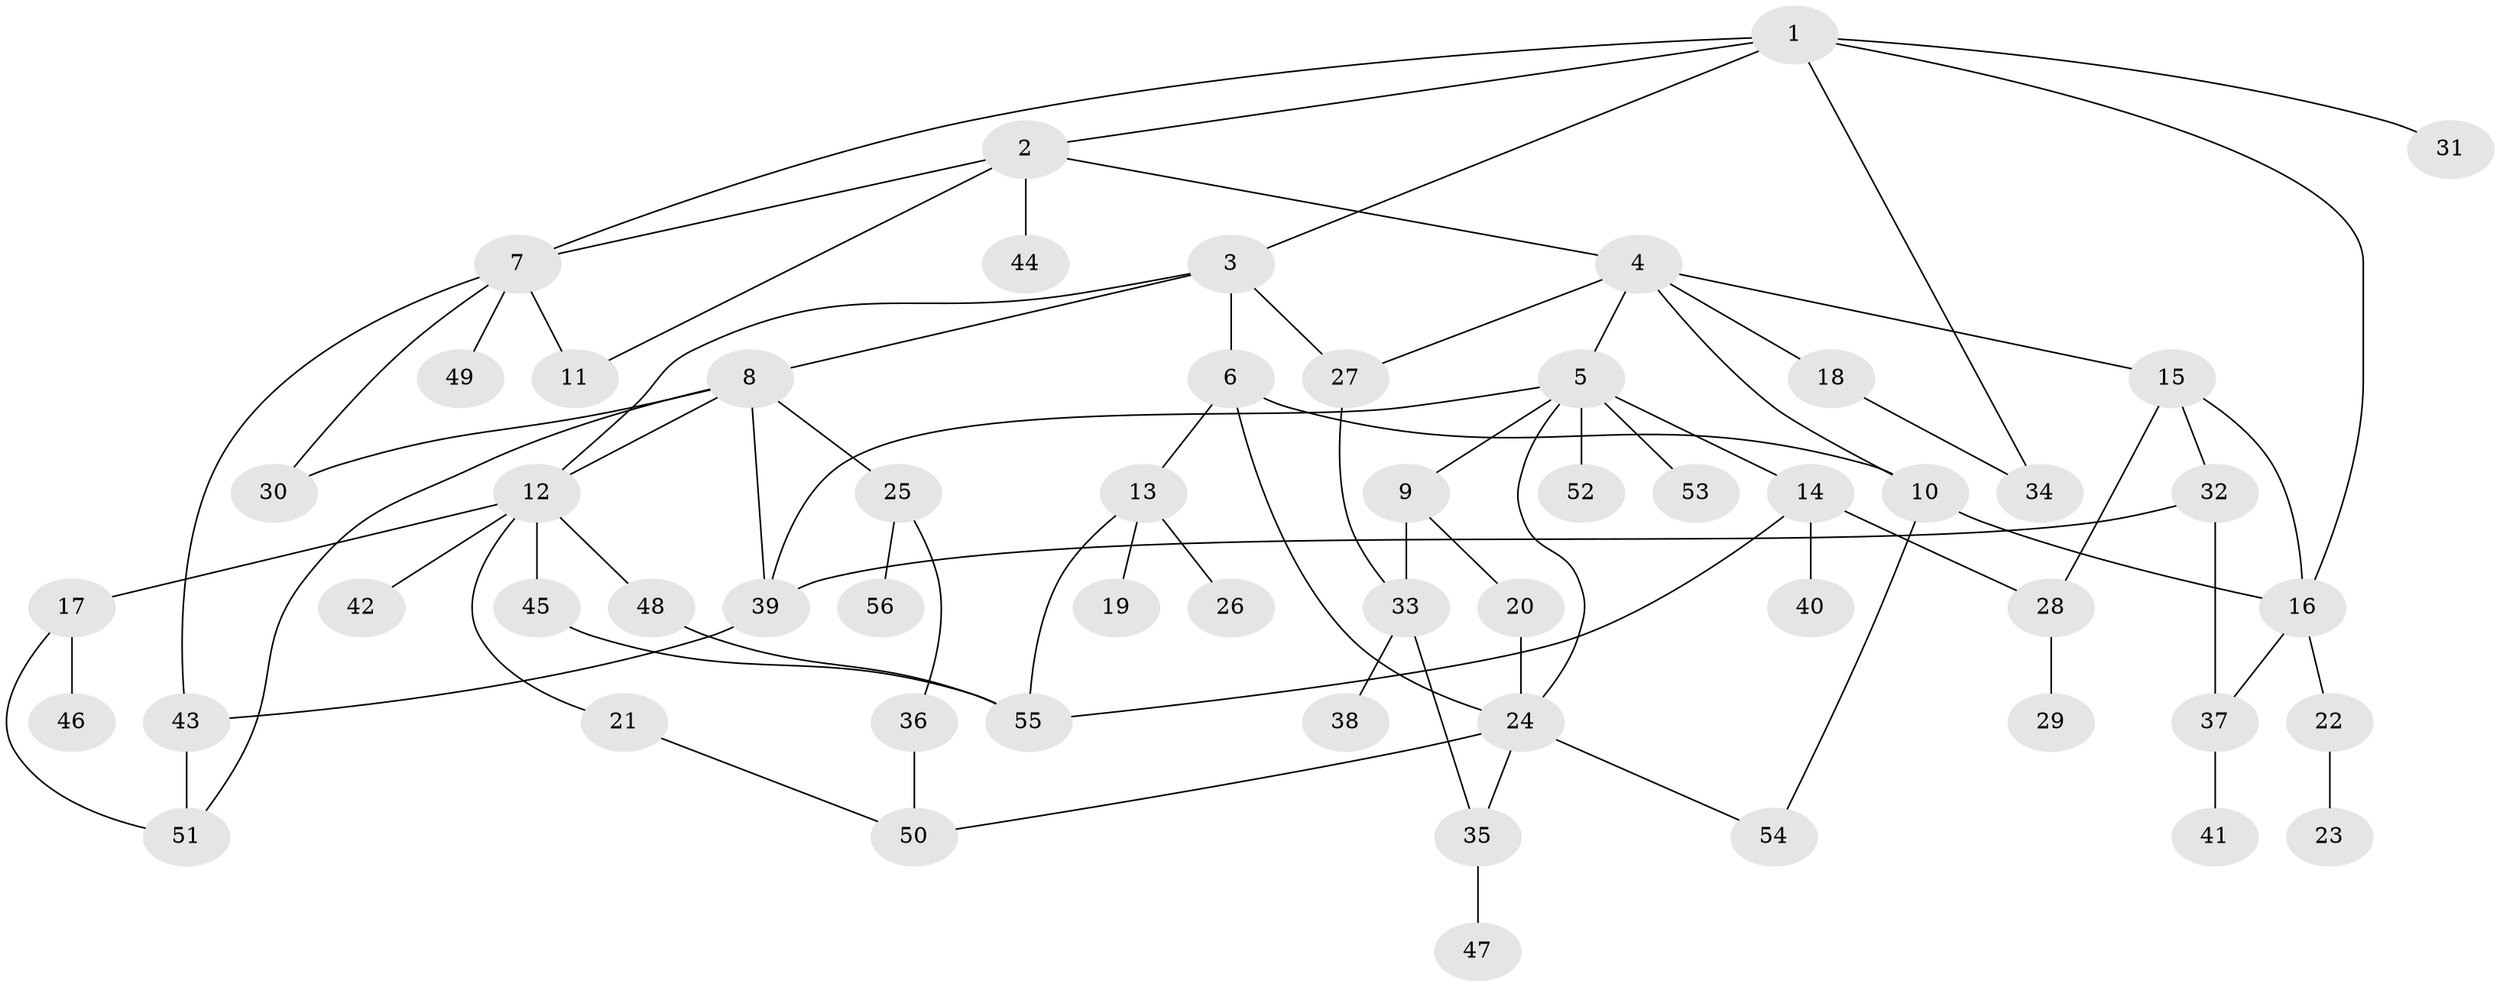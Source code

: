 // coarse degree distribution, {6: 0.14285714285714285, 4: 0.14285714285714285, 9: 0.02857142857142857, 7: 0.02857142857142857, 5: 0.02857142857142857, 3: 0.17142857142857143, 2: 0.2, 1: 0.2571428571428571}
// Generated by graph-tools (version 1.1) at 2025/51/02/27/25 19:51:40]
// undirected, 56 vertices, 81 edges
graph export_dot {
graph [start="1"]
  node [color=gray90,style=filled];
  1;
  2;
  3;
  4;
  5;
  6;
  7;
  8;
  9;
  10;
  11;
  12;
  13;
  14;
  15;
  16;
  17;
  18;
  19;
  20;
  21;
  22;
  23;
  24;
  25;
  26;
  27;
  28;
  29;
  30;
  31;
  32;
  33;
  34;
  35;
  36;
  37;
  38;
  39;
  40;
  41;
  42;
  43;
  44;
  45;
  46;
  47;
  48;
  49;
  50;
  51;
  52;
  53;
  54;
  55;
  56;
  1 -- 2;
  1 -- 3;
  1 -- 16;
  1 -- 31;
  1 -- 34;
  1 -- 7;
  2 -- 4;
  2 -- 7;
  2 -- 44;
  2 -- 11;
  3 -- 6;
  3 -- 8;
  3 -- 12;
  3 -- 27;
  4 -- 5;
  4 -- 15;
  4 -- 18;
  4 -- 27;
  4 -- 10;
  5 -- 9;
  5 -- 14;
  5 -- 52;
  5 -- 53;
  5 -- 39;
  5 -- 24;
  6 -- 10;
  6 -- 13;
  6 -- 24;
  7 -- 11;
  7 -- 30;
  7 -- 43;
  7 -- 49;
  8 -- 25;
  8 -- 39;
  8 -- 51;
  8 -- 30;
  8 -- 12;
  9 -- 20;
  9 -- 33;
  10 -- 54;
  10 -- 16;
  12 -- 17;
  12 -- 21;
  12 -- 42;
  12 -- 45;
  12 -- 48;
  13 -- 19;
  13 -- 26;
  13 -- 55;
  14 -- 28;
  14 -- 40;
  14 -- 55;
  15 -- 32;
  15 -- 28;
  15 -- 16;
  16 -- 22;
  16 -- 37;
  17 -- 46;
  17 -- 51;
  18 -- 34;
  20 -- 24;
  21 -- 50;
  22 -- 23;
  24 -- 50;
  24 -- 35;
  24 -- 54;
  25 -- 36;
  25 -- 56;
  27 -- 33;
  28 -- 29;
  32 -- 37;
  32 -- 39;
  33 -- 35;
  33 -- 38;
  35 -- 47;
  36 -- 50;
  37 -- 41;
  39 -- 43;
  43 -- 51;
  45 -- 55;
  48 -- 55;
}
